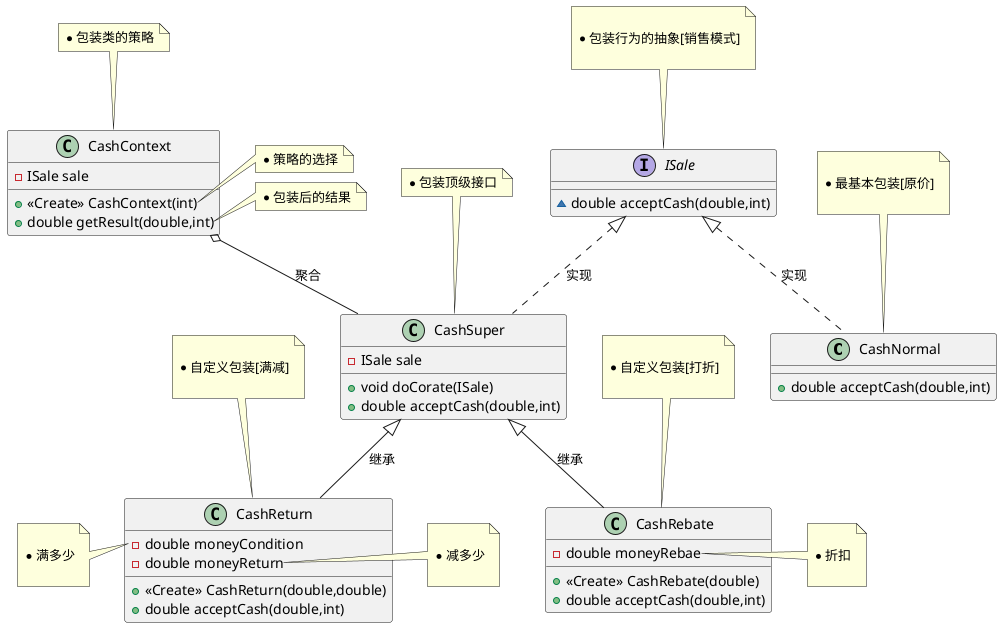 @startuml

class CashNormal {
+ double acceptCash(double,int)
}
note top of CashNormal

 *最基本包装[原价]
 
end note

interface ISale {
~ double acceptCash(double,int)
}
note top of ISale

 * 包装行为的抽象[销售模式]
 
end note

class CashSuper {
- ISale sale
+ void doCorate(ISale)
+ double acceptCash(double,int)
}
note top of CashSuper
 * 包装顶级接口
end note

class CashContext {
- ISale sale
+ <<Create>> CashContext(int)
+ double getResult(double,int)
}
note top of CashContext
 * 包装类的策略
end note
note right of CashContext::CashContext
 * 策略的选择
end note
note right of CashContext::getResult
 * 包装后的结果
end note
class CashReturn {
- double moneyCondition
- double moneyReturn
+ <<Create>> CashReturn(double,double)
+ double acceptCash(double,int)
}
note top of CashReturn

 * 自定义包装[满减]
 
end note
note left of CashReturn::moneyCondition

     * 满多少
     
end note
note right of CashReturn::moneyReturn

     * 减多少
     
end note

class CashRebate {
- double moneyRebae
+ <<Create>> CashRebate(double)
+ double acceptCash(double,int)
}
note top of CashRebate

 * 自定义包装[打折]
 
end note
note right of CashRebate::moneyRebae

     * 折扣

end note


ISale <|.. CashNormal : 实现
ISale <|.. CashSuper : 实现
CashSuper <|-- CashReturn : 继承
CashSuper <|-- CashRebate : 继承
CashContext o-- CashSuper : 聚合
@enduml